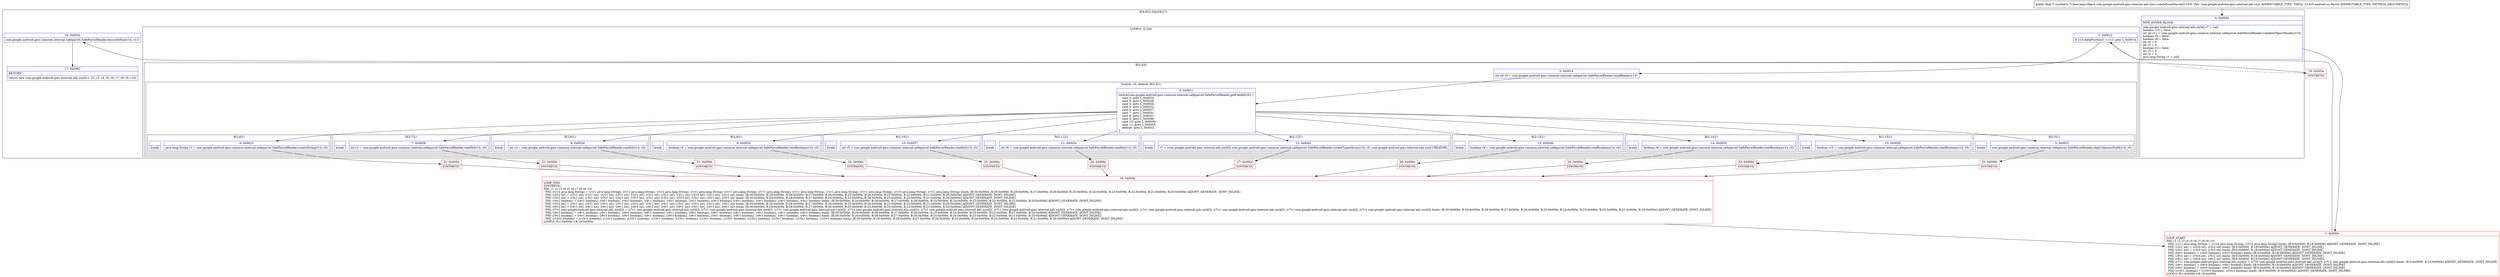 digraph "CFG forcom.google.android.gms.internal.ads.zzyc.createFromParcel(Landroid\/os\/Parcel;)Ljava\/lang\/Object;" {
subgraph cluster_Region_572618057 {
label = "R(4:0|(2:3|4)|16|17)";
node [shape=record,color=blue];
Node_0 [shape=record,label="{0\:\ 0x0000|MTH_ENTER_BLOCK\l|com.google.android.gms.internal.ads.zzyb[] r7 = null\lboolean r10 = false\lint int r11 = com.google.android.gms.common.internal.safeparcel.SafeParcelReader.validateObjectHeader(r14)\lboolean r9 = false\lboolean r8 = false\lint r6 = 0\lint r5 = 0\lboolean r4 = false\lint r3 = 0\lint r2 = 0\ljava.lang.String r1 = null\l}"];
subgraph cluster_LoopRegion_1679421256 {
label = "LOOP:0: (2:3|4)";
node [shape=record,color=blue];
Node_2 [shape=record,label="{2\:\ 0x0012|if (r14.dataPosition() \< r11) goto L_0x0014\l}"];
subgraph cluster_Region_2031476460 {
label = "R(2:3|4)";
node [shape=record,color=blue];
Node_3 [shape=record,label="{3\:\ 0x0014|int int r0 = com.google.android.gms.common.internal.safeparcel.SafeParcelReader.readHeader(r14)\l}"];
subgraph cluster_SwitchRegion_1910966775 {
label = "Switch: 10, default: R(2:5|1)";
node [shape=record,color=blue];
Node_4 [shape=record,label="{4\:\ 0x001c|switch(com.google.android.gms.common.internal.safeparcel.SafeParcelReader.getFieldId(r0)) \{\l    case 2: goto L_0x0023;\l    case 3: goto L_0x0028;\l    case 4: goto L_0x002d;\l    case 5: goto L_0x0032;\l    case 6: goto L_0x0037;\l    case 7: goto L_0x003c;\l    case 8: goto L_0x0041;\l    case 9: goto L_0x004b;\l    case 10: goto L_0x0050;\l    case 11: goto L_0x0055;\l    default: goto L_0x001f;\l\}\l}"];
subgraph cluster_Region_312453013 {
label = "R(2:6|1)";
node [shape=record,color=blue];
Node_6 [shape=record,label="{6\:\ 0x0023|java.lang.String r1 = com.google.android.gms.common.internal.safeparcel.SafeParcelReader.createString(r14, r0)\l}"];
Node_InsnContainer_835612002 [shape=record,label="{|break\l}"];
}
subgraph cluster_Region_1728758090 {
label = "R(2:7|1)";
node [shape=record,color=blue];
Node_7 [shape=record,label="{7\:\ 0x0028|int r2 = com.google.android.gms.common.internal.safeparcel.SafeParcelReader.readInt(r14, r0)\l}"];
Node_InsnContainer_1163692893 [shape=record,label="{|break\l}"];
}
subgraph cluster_Region_2133781131 {
label = "R(2:8|1)";
node [shape=record,color=blue];
Node_8 [shape=record,label="{8\:\ 0x002d|int r3 = com.google.android.gms.common.internal.safeparcel.SafeParcelReader.readInt(r14, r0)\l}"];
Node_InsnContainer_1001144148 [shape=record,label="{|break\l}"];
}
subgraph cluster_Region_1337232032 {
label = "R(2:9|1)";
node [shape=record,color=blue];
Node_9 [shape=record,label="{9\:\ 0x0032|boolean r4 = com.google.android.gms.common.internal.safeparcel.SafeParcelReader.readBoolean(r14, r0)\l}"];
Node_InsnContainer_945372515 [shape=record,label="{|break\l}"];
}
subgraph cluster_Region_1479916196 {
label = "R(2:10|1)";
node [shape=record,color=blue];
Node_10 [shape=record,label="{10\:\ 0x0037|int r5 = com.google.android.gms.common.internal.safeparcel.SafeParcelReader.readInt(r14, r0)\l}"];
Node_InsnContainer_2050941559 [shape=record,label="{|break\l}"];
}
subgraph cluster_Region_1937598508 {
label = "R(2:11|1)";
node [shape=record,color=blue];
Node_11 [shape=record,label="{11\:\ 0x003c|int r6 = com.google.android.gms.common.internal.safeparcel.SafeParcelReader.readInt(r14, r0)\l}"];
Node_InsnContainer_1528403982 [shape=record,label="{|break\l}"];
}
subgraph cluster_Region_1117085336 {
label = "R(2:12|1)";
node [shape=record,color=blue];
Node_12 [shape=record,label="{12\:\ 0x0041|r7 = (com.google.android.gms.internal.ads.zzyb[]) com.google.android.gms.common.internal.safeparcel.SafeParcelReader.createTypedArray(r14, r0, com.google.android.gms.internal.ads.zzyb.CREATOR)\l}"];
Node_InsnContainer_26561190 [shape=record,label="{|break\l}"];
}
subgraph cluster_Region_632464142 {
label = "R(2:13|1)";
node [shape=record,color=blue];
Node_13 [shape=record,label="{13\:\ 0x004b|boolean r8 = com.google.android.gms.common.internal.safeparcel.SafeParcelReader.readBoolean(r14, r0)\l}"];
Node_InsnContainer_1893129682 [shape=record,label="{|break\l}"];
}
subgraph cluster_Region_1304118719 {
label = "R(2:14|1)";
node [shape=record,color=blue];
Node_14 [shape=record,label="{14\:\ 0x0050|boolean r9 = com.google.android.gms.common.internal.safeparcel.SafeParcelReader.readBoolean(r14, r0)\l}"];
Node_InsnContainer_2113320165 [shape=record,label="{|break\l}"];
}
subgraph cluster_Region_674223826 {
label = "R(2:15|1)";
node [shape=record,color=blue];
Node_15 [shape=record,label="{15\:\ 0x0055|boolean r10 = com.google.android.gms.common.internal.safeparcel.SafeParcelReader.readBoolean(r14, r0)\l}"];
Node_InsnContainer_1782094525 [shape=record,label="{|break\l}"];
}
subgraph cluster_Region_1079416336 {
label = "R(2:5|1)";
node [shape=record,color=blue];
Node_5 [shape=record,label="{5\:\ 0x001f|com.google.android.gms.common.internal.safeparcel.SafeParcelReader.skipUnknownField(r14, r0)\l}"];
Node_InsnContainer_1095974182 [shape=record,label="{|break\l}"];
}
}
}
}
Node_16 [shape=record,label="{16\:\ 0x005a|com.google.android.gms.common.internal.safeparcel.SafeParcelReader.ensureAtEnd(r14, r11)\l}"];
Node_17 [shape=record,label="{17\:\ 0x0062|RETURN\l|return new com.google.android.gms.internal.ads.zzyb(r1, r2, r3, r4, r5, r6, r7, r8, r9, r10)\l}"];
}
Node_1 [shape=record,color=red,label="{1\:\ 0x000e|LOOP_START\lPHI: r1 r2 r3 r4 r5 r6 r7 r8 r9 r10 \l  PHI: (r1v1 java.lang.String) = (r1v0 java.lang.String), (r1v2 java.lang.String) binds: [B:0:0x0000, B:18:0x000e] A[DONT_GENERATE, DONT_INLINE]\l  PHI: (r2v1 int) = (r2v0 int), (r2v2 int) binds: [B:0:0x0000, B:18:0x000e] A[DONT_GENERATE, DONT_INLINE]\l  PHI: (r3v1 int) = (r3v0 int), (r3v2 int) binds: [B:0:0x0000, B:18:0x000e] A[DONT_GENERATE, DONT_INLINE]\l  PHI: (r4v1 boolean) = (r4v0 boolean), (r4v2 boolean) binds: [B:0:0x0000, B:18:0x000e] A[DONT_GENERATE, DONT_INLINE]\l  PHI: (r5v1 int) = (r5v0 int), (r5v2 int) binds: [B:0:0x0000, B:18:0x000e] A[DONT_GENERATE, DONT_INLINE]\l  PHI: (r6v1 int) = (r6v0 int), (r6v2 int) binds: [B:0:0x0000, B:18:0x000e] A[DONT_GENERATE, DONT_INLINE]\l  PHI: (r7v1 com.google.android.gms.internal.ads.zzyb[]) = (r7v0 com.google.android.gms.internal.ads.zzyb[]), (r7v2 com.google.android.gms.internal.ads.zzyb[]) binds: [B:0:0x0000, B:18:0x000e] A[DONT_GENERATE, DONT_INLINE]\l  PHI: (r8v1 boolean) = (r8v0 boolean), (r8v2 boolean) binds: [B:0:0x0000, B:18:0x000e] A[DONT_GENERATE, DONT_INLINE]\l  PHI: (r9v1 boolean) = (r9v0 boolean), (r9v2 boolean) binds: [B:0:0x0000, B:18:0x000e] A[DONT_GENERATE, DONT_INLINE]\l  PHI: (r10v1 boolean) = (r10v0 boolean), (r10v2 boolean) binds: [B:0:0x0000, B:18:0x000e] A[DONT_GENERATE, DONT_INLINE]\lLOOP:0: B:1:0x000e\-\>B:18:0x000e\l}"];
Node_18 [shape=record,color=red,label="{18\:\ 0x000e|LOOP_END\lSYNTHETIC\lPHI: r1 r2 r3 r4 r5 r6 r7 r8 r9 r10 \l  PHI: (r1v2 java.lang.String) = (r1v1 java.lang.String), (r1v1 java.lang.String), (r1v1 java.lang.String), (r1v1 java.lang.String), (r1v1 java.lang.String), (r1v1 java.lang.String), (r1v1 java.lang.String), (r1v1 java.lang.String), (r1v1 java.lang.String), (r1v3 java.lang.String), (r1v1 java.lang.String) binds: [B:30:0x000e, B:29:0x000e, B:28:0x000e, B:27:0x000e, B:26:0x000e, B:25:0x000e, B:24:0x000e, B:23:0x000e, B:22:0x000e, B:21:0x000e, B:20:0x000e] A[DONT_GENERATE, DONT_INLINE]\l  PHI: (r2v2 int) = (r2v1 int), (r2v1 int), (r2v1 int), (r2v1 int), (r2v1 int), (r2v1 int), (r2v1 int), (r2v1 int), (r2v3 int), (r2v1 int), (r2v1 int) binds: [B:30:0x000e, B:29:0x000e, B:28:0x000e, B:27:0x000e, B:26:0x000e, B:25:0x000e, B:24:0x000e, B:23:0x000e, B:22:0x000e, B:21:0x000e, B:20:0x000e] A[DONT_GENERATE, DONT_INLINE]\l  PHI: (r3v2 int) = (r3v1 int), (r3v1 int), (r3v1 int), (r3v1 int), (r3v1 int), (r3v1 int), (r3v1 int), (r3v3 int), (r3v1 int), (r3v1 int), (r3v1 int) binds: [B:30:0x000e, B:29:0x000e, B:28:0x000e, B:27:0x000e, B:26:0x000e, B:25:0x000e, B:24:0x000e, B:23:0x000e, B:22:0x000e, B:21:0x000e, B:20:0x000e] A[DONT_GENERATE, DONT_INLINE]\l  PHI: (r4v2 boolean) = (r4v1 boolean), (r4v1 boolean), (r4v1 boolean), (r4v1 boolean), (r4v1 boolean), (r4v1 boolean), (r4v3 boolean), (r4v1 boolean), (r4v1 boolean), (r4v1 boolean), (r4v1 boolean) binds: [B:30:0x000e, B:29:0x000e, B:28:0x000e, B:27:0x000e, B:26:0x000e, B:25:0x000e, B:24:0x000e, B:23:0x000e, B:22:0x000e, B:21:0x000e, B:20:0x000e] A[DONT_GENERATE, DONT_INLINE]\l  PHI: (r5v2 int) = (r5v1 int), (r5v1 int), (r5v1 int), (r5v1 int), (r5v1 int), (r5v3 int), (r5v1 int), (r5v1 int), (r5v1 int), (r5v1 int), (r5v1 int) binds: [B:30:0x000e, B:29:0x000e, B:28:0x000e, B:27:0x000e, B:26:0x000e, B:25:0x000e, B:24:0x000e, B:23:0x000e, B:22:0x000e, B:21:0x000e, B:20:0x000e] A[DONT_GENERATE, DONT_INLINE]\l  PHI: (r6v2 int) = (r6v1 int), (r6v1 int), (r6v1 int), (r6v1 int), (r6v3 int), (r6v1 int), (r6v1 int), (r6v1 int), (r6v1 int), (r6v1 int), (r6v1 int) binds: [B:30:0x000e, B:29:0x000e, B:28:0x000e, B:27:0x000e, B:26:0x000e, B:25:0x000e, B:24:0x000e, B:23:0x000e, B:22:0x000e, B:21:0x000e, B:20:0x000e] A[DONT_GENERATE, DONT_INLINE]\l  PHI: (r7v2 com.google.android.gms.internal.ads.zzyb[]) = (r7v1 com.google.android.gms.internal.ads.zzyb[]), (r7v1 com.google.android.gms.internal.ads.zzyb[]), (r7v1 com.google.android.gms.internal.ads.zzyb[]), (r7v4 com.google.android.gms.internal.ads.zzyb[]), (r7v1 com.google.android.gms.internal.ads.zzyb[]), (r7v1 com.google.android.gms.internal.ads.zzyb[]), (r7v1 com.google.android.gms.internal.ads.zzyb[]), (r7v1 com.google.android.gms.internal.ads.zzyb[]), (r7v1 com.google.android.gms.internal.ads.zzyb[]), (r7v1 com.google.android.gms.internal.ads.zzyb[]), (r7v1 com.google.android.gms.internal.ads.zzyb[]) binds: [B:30:0x000e, B:29:0x000e, B:28:0x000e, B:27:0x000e, B:26:0x000e, B:25:0x000e, B:24:0x000e, B:23:0x000e, B:22:0x000e, B:21:0x000e, B:20:0x000e] A[DONT_GENERATE, DONT_INLINE]\l  PHI: (r8v2 boolean) = (r8v1 boolean), (r8v1 boolean), (r8v3 boolean), (r8v1 boolean), (r8v1 boolean), (r8v1 boolean), (r8v1 boolean), (r8v1 boolean), (r8v1 boolean), (r8v1 boolean), (r8v1 boolean) binds: [B:30:0x000e, B:29:0x000e, B:28:0x000e, B:27:0x000e, B:26:0x000e, B:25:0x000e, B:24:0x000e, B:23:0x000e, B:22:0x000e, B:21:0x000e, B:20:0x000e] A[DONT_GENERATE, DONT_INLINE]\l  PHI: (r9v2 boolean) = (r9v1 boolean), (r9v3 boolean), (r9v1 boolean), (r9v1 boolean), (r9v1 boolean), (r9v1 boolean), (r9v1 boolean), (r9v1 boolean), (r9v1 boolean), (r9v1 boolean), (r9v1 boolean) binds: [B:30:0x000e, B:29:0x000e, B:28:0x000e, B:27:0x000e, B:26:0x000e, B:25:0x000e, B:24:0x000e, B:23:0x000e, B:22:0x000e, B:21:0x000e, B:20:0x000e] A[DONT_GENERATE, DONT_INLINE]\l  PHI: (r10v2 boolean) = (r10v3 boolean), (r10v1 boolean), (r10v1 boolean), (r10v1 boolean), (r10v1 boolean), (r10v1 boolean), (r10v1 boolean), (r10v1 boolean), (r10v1 boolean), (r10v1 boolean), (r10v1 boolean) binds: [B:30:0x000e, B:29:0x000e, B:28:0x000e, B:27:0x000e, B:26:0x000e, B:25:0x000e, B:24:0x000e, B:23:0x000e, B:22:0x000e, B:21:0x000e, B:20:0x000e] A[DONT_GENERATE, DONT_INLINE]\lLOOP:0: B:1:0x000e\-\>B:18:0x000e\l}"];
Node_19 [shape=record,color=red,label="{19\:\ 0x005a|SYNTHETIC\l}"];
Node_20 [shape=record,color=red,label="{20\:\ 0x000e|SYNTHETIC\l}"];
Node_21 [shape=record,color=red,label="{21\:\ 0x000e|SYNTHETIC\l}"];
Node_22 [shape=record,color=red,label="{22\:\ 0x000e|SYNTHETIC\l}"];
Node_23 [shape=record,color=red,label="{23\:\ 0x000e|SYNTHETIC\l}"];
Node_24 [shape=record,color=red,label="{24\:\ 0x000e|SYNTHETIC\l}"];
Node_25 [shape=record,color=red,label="{25\:\ 0x000e|SYNTHETIC\l}"];
Node_26 [shape=record,color=red,label="{26\:\ 0x000e|SYNTHETIC\l}"];
Node_27 [shape=record,color=red,label="{27\:\ 0x000e|SYNTHETIC\l}"];
Node_28 [shape=record,color=red,label="{28\:\ 0x000e|SYNTHETIC\l}"];
Node_29 [shape=record,color=red,label="{29\:\ 0x000e|SYNTHETIC\l}"];
Node_30 [shape=record,color=red,label="{30\:\ 0x000e|SYNTHETIC\l}"];
MethodNode[shape=record,label="{public final \/* synthetic *\/ java.lang.Object com.google.android.gms.internal.ads.zzyc.createFromParcel((r13v0 'this' com.google.android.gms.internal.ads.zzyc A[IMMUTABLE_TYPE, THIS]), (r14v0 android.os.Parcel A[IMMUTABLE_TYPE, METHOD_ARGUMENT])) }"];
MethodNode -> Node_0;
Node_0 -> Node_1;
Node_2 -> Node_3;
Node_2 -> Node_19[style=dashed];
Node_3 -> Node_4;
Node_4 -> Node_5;
Node_4 -> Node_6;
Node_4 -> Node_7;
Node_4 -> Node_8;
Node_4 -> Node_9;
Node_4 -> Node_10;
Node_4 -> Node_11;
Node_4 -> Node_12;
Node_4 -> Node_13;
Node_4 -> Node_14;
Node_4 -> Node_15;
Node_6 -> Node_21;
Node_7 -> Node_22;
Node_8 -> Node_23;
Node_9 -> Node_24;
Node_10 -> Node_25;
Node_11 -> Node_26;
Node_12 -> Node_27;
Node_13 -> Node_28;
Node_14 -> Node_29;
Node_15 -> Node_30;
Node_5 -> Node_20;
Node_16 -> Node_17;
Node_1 -> Node_2;
Node_18 -> Node_1;
Node_19 -> Node_16;
Node_20 -> Node_18;
Node_21 -> Node_18;
Node_22 -> Node_18;
Node_23 -> Node_18;
Node_24 -> Node_18;
Node_25 -> Node_18;
Node_26 -> Node_18;
Node_27 -> Node_18;
Node_28 -> Node_18;
Node_29 -> Node_18;
Node_30 -> Node_18;
}

